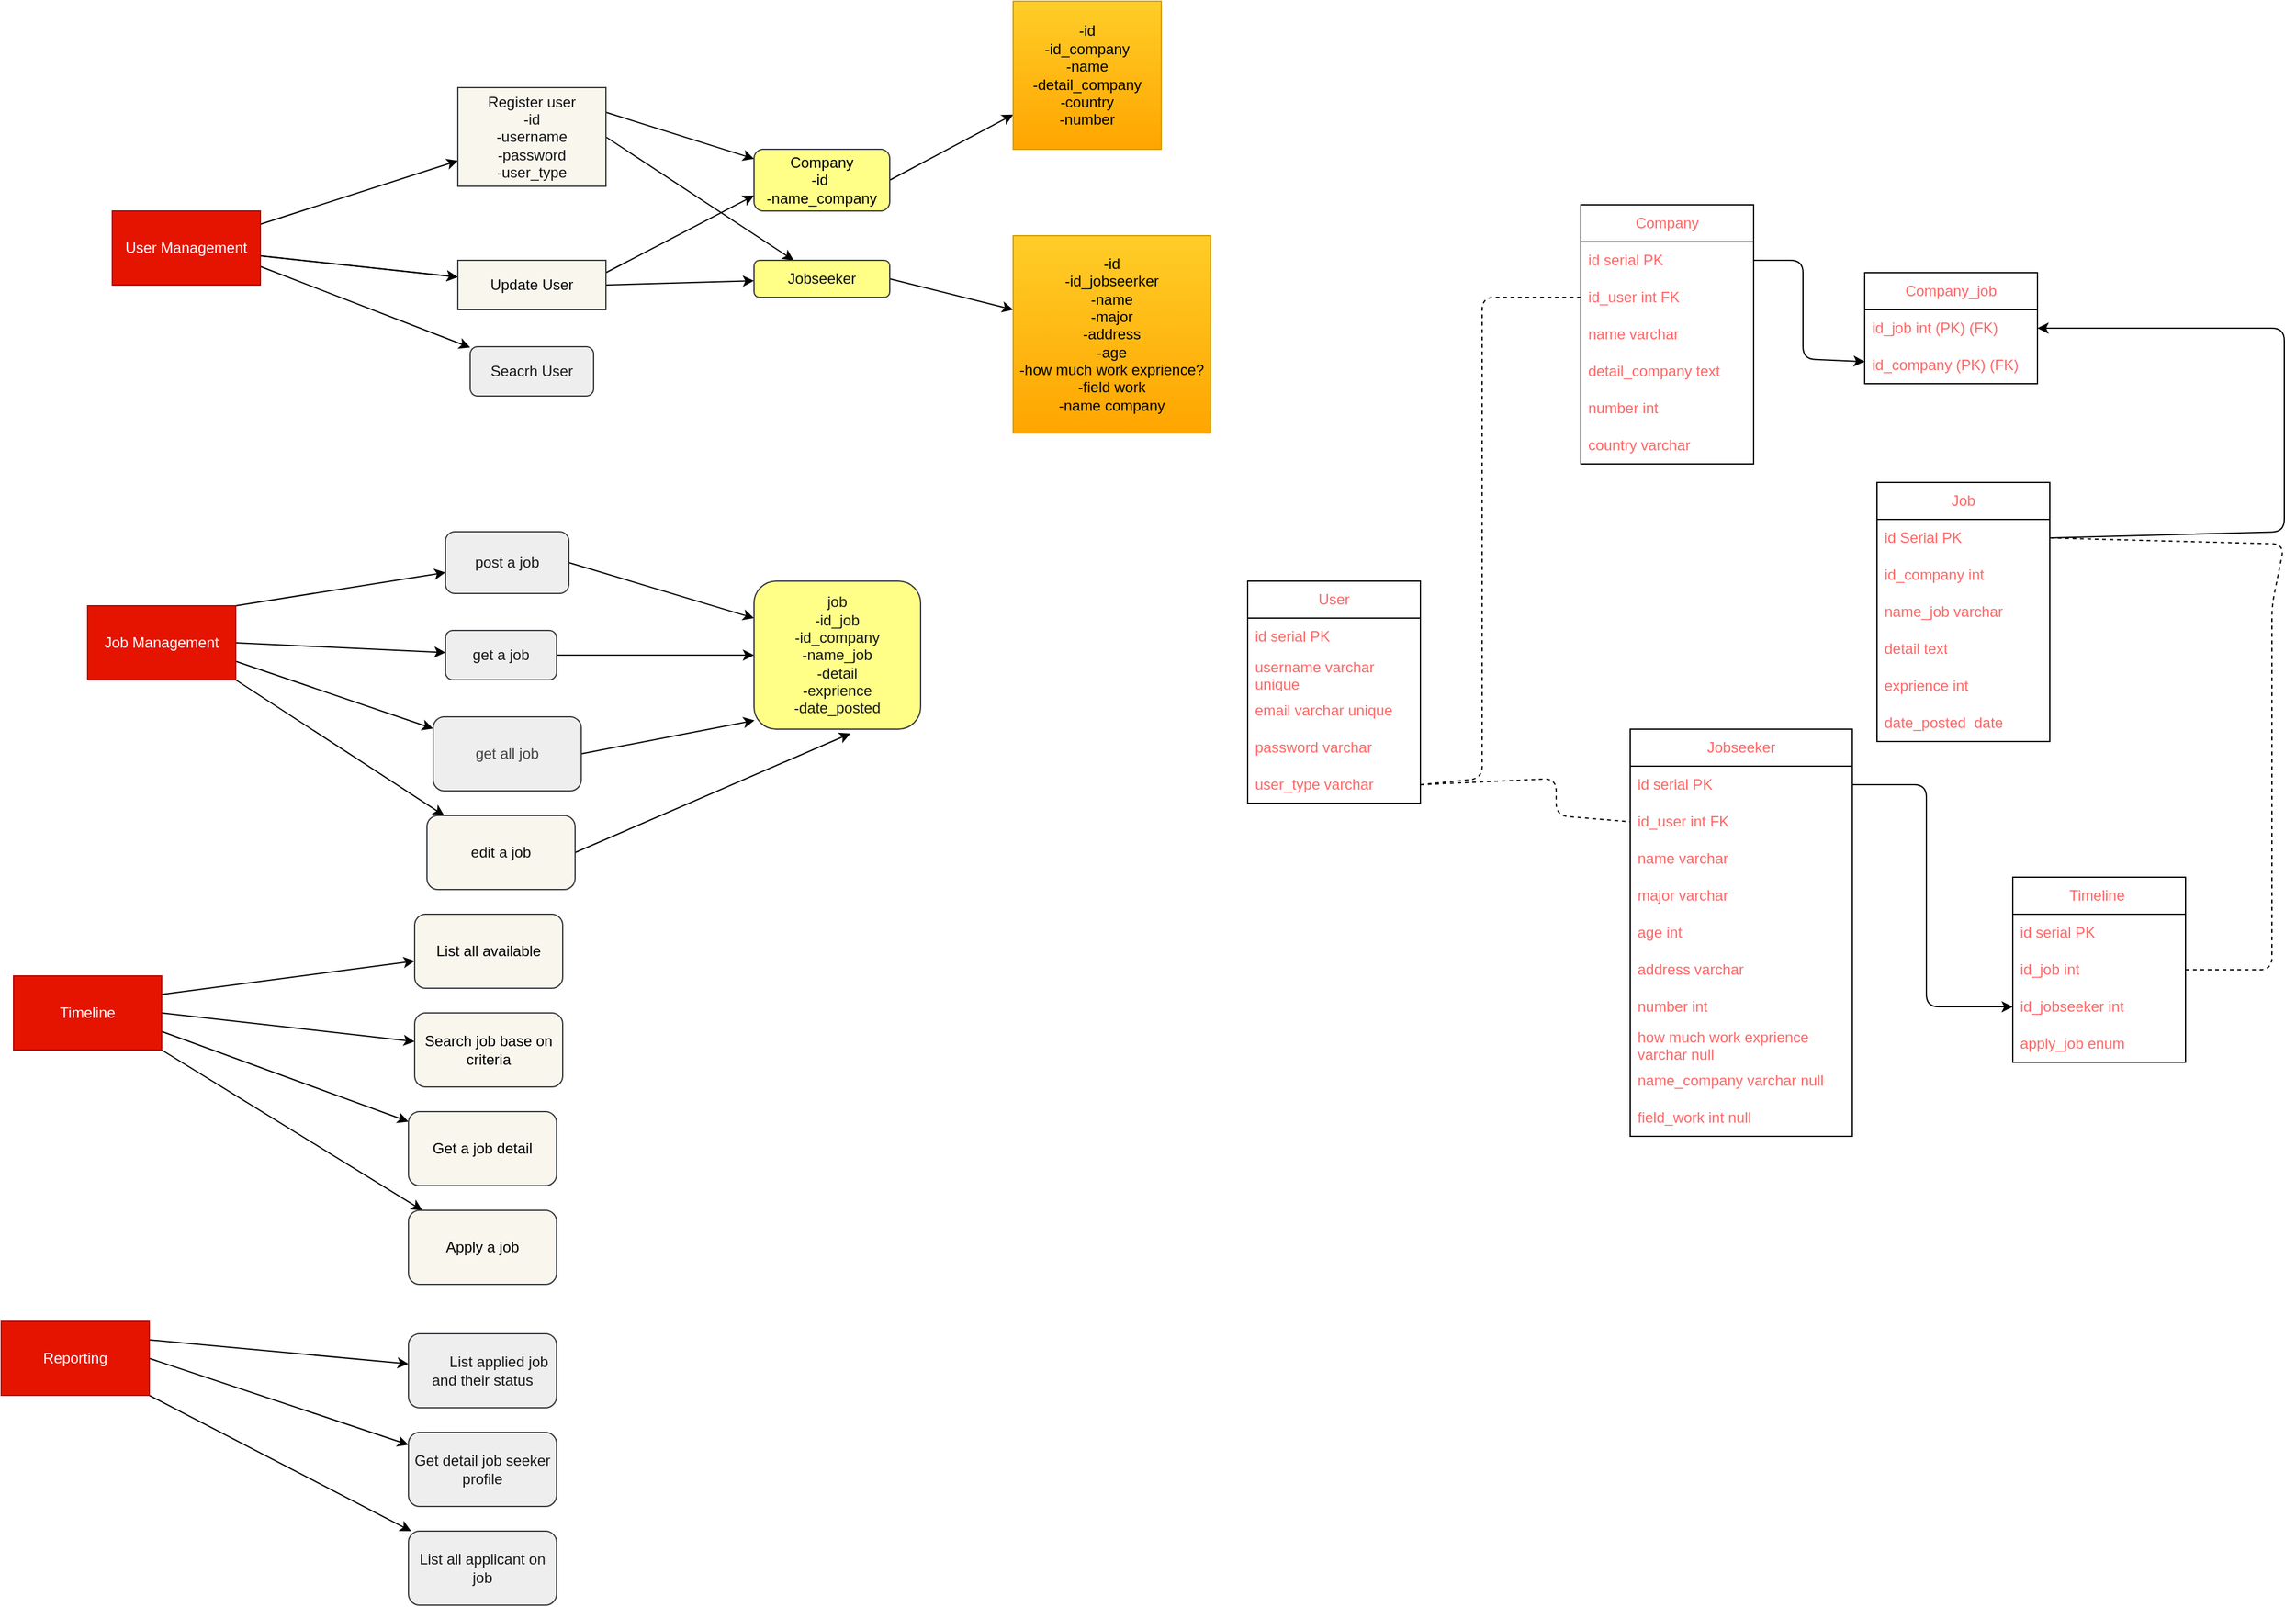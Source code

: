 <mxfile>
    <diagram id="_QXiztLUNRp9mvwlI6mV" name="Page-1">
        <mxGraphModel dx="1378" dy="757" grid="1" gridSize="10" guides="1" tooltips="1" connect="1" arrows="1" fold="1" page="1" pageScale="1" pageWidth="850" pageHeight="1100" math="0" shadow="0">
            <root>
                <mxCell id="0"/>
                <mxCell id="1" parent="0"/>
                <mxCell id="6" value="" style="edgeStyle=none;html=1;" edge="1" parent="1" source="2" target="5">
                    <mxGeometry relative="1" as="geometry"/>
                </mxCell>
                <mxCell id="8" value="" style="edgeStyle=none;html=1;" edge="1" parent="1" source="2" target="7">
                    <mxGeometry relative="1" as="geometry"/>
                </mxCell>
                <mxCell id="10" value="" style="edgeStyle=none;html=1;" edge="1" parent="1" source="2" target="7">
                    <mxGeometry relative="1" as="geometry"/>
                </mxCell>
                <mxCell id="11" style="edgeStyle=none;html=1;exitX=1;exitY=0.75;exitDx=0;exitDy=0;" edge="1" parent="1" source="2" target="12">
                    <mxGeometry relative="1" as="geometry">
                        <mxPoint x="510" y="370" as="targetPoint"/>
                    </mxGeometry>
                </mxCell>
                <mxCell id="2" value="User Management" style="rounded=0;whiteSpace=wrap;html=1;fillColor=#e51400;fontColor=#ffffff;strokeColor=#B20000;" vertex="1" parent="1">
                    <mxGeometry x="180" y="190" width="120" height="60" as="geometry"/>
                </mxCell>
                <mxCell id="42" style="edgeStyle=none;html=1;exitX=1;exitY=0.25;exitDx=0;exitDy=0;fontColor=#181616;verticalAlign=top;" edge="1" parent="1" source="5" target="44">
                    <mxGeometry relative="1" as="geometry">
                        <mxPoint x="710" y="81.111" as="targetPoint"/>
                    </mxGeometry>
                </mxCell>
                <mxCell id="45" style="edgeStyle=none;html=1;exitX=1;exitY=0.5;exitDx=0;exitDy=0;fontColor=#181616;" edge="1" parent="1" source="5" target="46">
                    <mxGeometry relative="1" as="geometry">
                        <mxPoint x="690" y="130.167" as="targetPoint"/>
                    </mxGeometry>
                </mxCell>
                <mxCell id="5" value="&lt;font color=&quot;#141414&quot;&gt;Register user&lt;br&gt;-id&lt;br&gt;-username&lt;br&gt;-password&lt;br&gt;-user_type&lt;br&gt;&lt;/font&gt;" style="whiteSpace=wrap;html=1;fillColor=#f9f7ed;strokeColor=#36393d;rounded=0;" vertex="1" parent="1">
                    <mxGeometry x="460" y="90" width="120" height="80" as="geometry"/>
                </mxCell>
                <mxCell id="48" style="edgeStyle=none;html=1;exitX=1;exitY=0.25;exitDx=0;exitDy=0;entryX=0;entryY=0.75;entryDx=0;entryDy=0;fontColor=#0F0F0F;" edge="1" parent="1" source="7" target="44">
                    <mxGeometry relative="1" as="geometry"/>
                </mxCell>
                <mxCell id="49" style="edgeStyle=none;html=1;exitX=1;exitY=0.5;exitDx=0;exitDy=0;fontColor=#0F0F0F;" edge="1" parent="1" source="7" target="46">
                    <mxGeometry relative="1" as="geometry"/>
                </mxCell>
                <mxCell id="7" value="&lt;font color=&quot;#0a0a0a&quot;&gt;Update User&lt;/font&gt;" style="whiteSpace=wrap;html=1;fillColor=#f9f7ed;strokeColor=#36393d;rounded=0;" vertex="1" parent="1">
                    <mxGeometry x="460" y="230" width="120" height="40" as="geometry"/>
                </mxCell>
                <mxCell id="12" value="Seacrh User" style="rounded=1;whiteSpace=wrap;html=1;fillColor=#eeeeee;strokeColor=#36393d;fontColor=#1c1717;" vertex="1" parent="1">
                    <mxGeometry x="470" y="300" width="100" height="40" as="geometry"/>
                </mxCell>
                <mxCell id="18" style="edgeStyle=none;html=1;exitX=1;exitY=0;exitDx=0;exitDy=0;fontColor=#1c1717;" edge="1" parent="1" source="15" target="19">
                    <mxGeometry relative="1" as="geometry">
                        <mxPoint x="450" y="470" as="targetPoint"/>
                    </mxGeometry>
                </mxCell>
                <mxCell id="20" style="edgeStyle=none;html=1;exitX=1;exitY=0.5;exitDx=0;exitDy=0;fontColor=#1b1818;" edge="1" parent="1" source="15" target="21">
                    <mxGeometry relative="1" as="geometry">
                        <mxPoint x="480" y="550" as="targetPoint"/>
                    </mxGeometry>
                </mxCell>
                <mxCell id="22" style="edgeStyle=none;html=1;exitX=1;exitY=0.75;exitDx=0;exitDy=0;fontColor=#181616;" edge="1" parent="1" source="15" target="23">
                    <mxGeometry relative="1" as="geometry">
                        <mxPoint x="450" y="610" as="targetPoint"/>
                    </mxGeometry>
                </mxCell>
                <mxCell id="24" style="edgeStyle=none;html=1;exitX=1;exitY=1;exitDx=0;exitDy=0;fontColor=#454545;" edge="1" parent="1" source="15" target="25">
                    <mxGeometry relative="1" as="geometry">
                        <mxPoint x="440" y="700" as="targetPoint"/>
                    </mxGeometry>
                </mxCell>
                <mxCell id="15" value="Job Management" style="rounded=0;whiteSpace=wrap;html=1;fontColor=#ffffff;fillColor=#e51400;strokeColor=#B20000;" vertex="1" parent="1">
                    <mxGeometry x="160" y="510" width="120" height="60" as="geometry"/>
                </mxCell>
                <mxCell id="26" style="edgeStyle=none;html=1;exitX=1;exitY=0.25;exitDx=0;exitDy=0;fontColor=#0F0F0F;" edge="1" parent="1" source="16" target="27">
                    <mxGeometry relative="1" as="geometry">
                        <mxPoint x="400" y="790" as="targetPoint"/>
                    </mxGeometry>
                </mxCell>
                <mxCell id="28" style="edgeStyle=none;html=1;exitX=1;exitY=0.5;exitDx=0;exitDy=0;fontColor=#0F0F0F;" edge="1" parent="1" source="16" target="29">
                    <mxGeometry relative="1" as="geometry">
                        <mxPoint x="430" y="860" as="targetPoint"/>
                    </mxGeometry>
                </mxCell>
                <mxCell id="30" style="edgeStyle=none;html=1;exitX=1;exitY=0.75;exitDx=0;exitDy=0;fontColor=#0F0F0F;" edge="1" parent="1" source="16" target="32">
                    <mxGeometry relative="1" as="geometry">
                        <mxPoint x="440" y="950" as="targetPoint"/>
                    </mxGeometry>
                </mxCell>
                <mxCell id="33" style="edgeStyle=none;html=1;exitX=1;exitY=1;exitDx=0;exitDy=0;fontColor=#0F0F0F;" edge="1" parent="1" source="16" target="34">
                    <mxGeometry relative="1" as="geometry">
                        <mxPoint x="410" y="1020" as="targetPoint"/>
                    </mxGeometry>
                </mxCell>
                <mxCell id="16" value="Timeline&lt;br&gt;" style="rounded=0;whiteSpace=wrap;html=1;fontColor=#ffffff;fillColor=#e51400;strokeColor=#B20000;" vertex="1" parent="1">
                    <mxGeometry x="100" y="810" width="120" height="60" as="geometry"/>
                </mxCell>
                <mxCell id="35" style="edgeStyle=none;html=1;exitX=1;exitY=0.25;exitDx=0;exitDy=0;fontColor=#000000;" edge="1" parent="1" source="17" target="36">
                    <mxGeometry relative="1" as="geometry">
                        <mxPoint x="430" y="1110" as="targetPoint"/>
                    </mxGeometry>
                </mxCell>
                <mxCell id="37" style="edgeStyle=none;html=1;exitX=1;exitY=0.5;exitDx=0;exitDy=0;fontColor=#000000;" edge="1" parent="1" source="17" target="38">
                    <mxGeometry relative="1" as="geometry">
                        <mxPoint x="420" y="1200.0" as="targetPoint"/>
                    </mxGeometry>
                </mxCell>
                <mxCell id="39" style="edgeStyle=none;html=1;exitX=1;exitY=1;exitDx=0;exitDy=0;fontColor=#000000;" edge="1" parent="1" source="17" target="40">
                    <mxGeometry relative="1" as="geometry">
                        <mxPoint x="410" y="1270.0" as="targetPoint"/>
                    </mxGeometry>
                </mxCell>
                <mxCell id="17" value="Reporting" style="rounded=0;whiteSpace=wrap;html=1;fontColor=#ffffff;fillColor=#e51400;strokeColor=#B20000;" vertex="1" parent="1">
                    <mxGeometry x="90" y="1090" width="120" height="60" as="geometry"/>
                </mxCell>
                <mxCell id="59" style="edgeStyle=none;html=1;exitX=1;exitY=0.5;exitDx=0;exitDy=0;entryX=0;entryY=0.25;entryDx=0;entryDy=0;fontColor=#171717;" edge="1" parent="1" source="19" target="58">
                    <mxGeometry relative="1" as="geometry"/>
                </mxCell>
                <mxCell id="19" value="post a job" style="rounded=1;whiteSpace=wrap;html=1;fillColor=#eeeeee;strokeColor=#36393d;fontColor=#1b1818;" vertex="1" parent="1">
                    <mxGeometry x="450" y="450" width="100" height="50" as="geometry"/>
                </mxCell>
                <mxCell id="60" style="edgeStyle=none;html=1;exitX=1;exitY=0.5;exitDx=0;exitDy=0;fontColor=#171717;" edge="1" parent="1" source="21" target="58">
                    <mxGeometry relative="1" as="geometry"/>
                </mxCell>
                <mxCell id="21" value="get a job" style="rounded=1;whiteSpace=wrap;html=1;fillColor=#eeeeee;strokeColor=#36393d;fontColor=#181616;" vertex="1" parent="1">
                    <mxGeometry x="450" y="530" width="90" height="40" as="geometry"/>
                </mxCell>
                <mxCell id="61" style="edgeStyle=none;html=1;exitX=1;exitY=0.5;exitDx=0;exitDy=0;entryX=0.003;entryY=0.941;entryDx=0;entryDy=0;entryPerimeter=0;fontColor=#171717;" edge="1" parent="1" source="23" target="58">
                    <mxGeometry relative="1" as="geometry"/>
                </mxCell>
                <mxCell id="23" value="&lt;font color=&quot;#454545&quot;&gt;get all job&lt;/font&gt;" style="rounded=1;whiteSpace=wrap;html=1;fillColor=#eeeeee;strokeColor=#36393d;" vertex="1" parent="1">
                    <mxGeometry x="440" y="600" width="120" height="60" as="geometry"/>
                </mxCell>
                <mxCell id="62" style="edgeStyle=none;html=1;exitX=1;exitY=0.5;exitDx=0;exitDy=0;entryX=0.579;entryY=1.029;entryDx=0;entryDy=0;entryPerimeter=0;fontColor=#171717;" edge="1" parent="1" source="25" target="58">
                    <mxGeometry relative="1" as="geometry"/>
                </mxCell>
                <mxCell id="25" value="edit a job" style="rounded=1;whiteSpace=wrap;html=1;fillColor=#f9f7ed;strokeColor=#36393d;fontColor=#0F0F0F;" vertex="1" parent="1">
                    <mxGeometry x="435" y="680" width="120" height="60" as="geometry"/>
                </mxCell>
                <mxCell id="27" value="List all available&lt;br&gt;" style="rounded=1;whiteSpace=wrap;html=1;fillColor=#f9f7ed;strokeColor=#36393d;fontColor=#000000;" vertex="1" parent="1">
                    <mxGeometry x="425" y="760" width="120" height="60" as="geometry"/>
                </mxCell>
                <mxCell id="29" value="Search job base on criteria" style="rounded=1;whiteSpace=wrap;html=1;fillColor=#f9f7ed;strokeColor=#36393d;fontColor=#000000;" vertex="1" parent="1">
                    <mxGeometry x="425" y="840" width="120" height="60" as="geometry"/>
                </mxCell>
                <mxCell id="32" value="Get a job detail" style="rounded=1;whiteSpace=wrap;html=1;fillColor=#f9f7ed;strokeColor=#36393d;fontColor=#000000;" vertex="1" parent="1">
                    <mxGeometry x="420" y="920" width="120" height="60" as="geometry"/>
                </mxCell>
                <mxCell id="34" value="Apply a job" style="rounded=1;whiteSpace=wrap;html=1;fillColor=#f9f7ed;strokeColor=#36393d;fontColor=#000000;" vertex="1" parent="1">
                    <mxGeometry x="420" y="1000" width="120" height="60" as="geometry"/>
                </mxCell>
                <mxCell id="36" value="&lt;span style=&quot;white-space: pre;&quot;&gt;&#9;&lt;/span&gt;List applied job and their status" style="rounded=1;whiteSpace=wrap;html=1;fillColor=#eeeeee;strokeColor=#36393d;fontColor=#181616;" vertex="1" parent="1">
                    <mxGeometry x="420" y="1100" width="120" height="60" as="geometry"/>
                </mxCell>
                <mxCell id="38" value="Get detail job seeker profile" style="rounded=1;whiteSpace=wrap;html=1;fillColor=#eeeeee;strokeColor=#36393d;fontColor=#181616;" vertex="1" parent="1">
                    <mxGeometry x="420" y="1180.0" width="120" height="60" as="geometry"/>
                </mxCell>
                <mxCell id="40" value="List all applicant on job" style="rounded=1;whiteSpace=wrap;html=1;fillColor=#eeeeee;strokeColor=#36393d;fontColor=#181616;" vertex="1" parent="1">
                    <mxGeometry x="420" y="1260.0" width="120" height="60" as="geometry"/>
                </mxCell>
                <mxCell id="50" style="edgeStyle=none;html=1;exitX=1;exitY=0.5;exitDx=0;exitDy=0;fontColor=#0F0F0F;" edge="1" parent="1" source="44" target="51">
                    <mxGeometry relative="1" as="geometry">
                        <mxPoint x="900" y="130" as="targetPoint"/>
                    </mxGeometry>
                </mxCell>
                <mxCell id="44" value="&lt;font color=&quot;#000000&quot;&gt;Company&lt;br&gt;-id&amp;nbsp;&lt;br&gt;-name_company&lt;br&gt;&lt;/font&gt;" style="rounded=1;whiteSpace=wrap;html=1;fillColor=#ffff88;strokeColor=#36393d;" vertex="1" parent="1">
                    <mxGeometry x="700" y="140" width="110" height="50" as="geometry"/>
                </mxCell>
                <mxCell id="52" style="edgeStyle=none;html=1;exitX=1;exitY=0.5;exitDx=0;exitDy=0;fontColor=#0F0F0F;" edge="1" parent="1" source="46" target="53">
                    <mxGeometry relative="1" as="geometry">
                        <mxPoint x="900" y="250" as="targetPoint"/>
                    </mxGeometry>
                </mxCell>
                <mxCell id="46" value="&lt;font color=&quot;#0f0f0f&quot;&gt;Jobseeker&lt;/font&gt;" style="rounded=1;whiteSpace=wrap;html=1;fillColor=#ffff88;strokeColor=#36393d;" vertex="1" parent="1">
                    <mxGeometry x="700" y="230" width="110" height="30" as="geometry"/>
                </mxCell>
                <mxCell id="51" value="-id&lt;br&gt;-id_company&lt;br&gt;-name&lt;br&gt;-detail_company&lt;br&gt;-country&lt;br&gt;-number" style="whiteSpace=wrap;html=1;aspect=fixed;fillColor=#ffcd28;strokeColor=#d79b00;gradientColor=#ffa500;" vertex="1" parent="1">
                    <mxGeometry x="910" y="20" width="120" height="120" as="geometry"/>
                </mxCell>
                <mxCell id="53" value="-id&lt;br&gt;-id_jobseerker&lt;br&gt;-name&lt;br&gt;-major&lt;br&gt;-address&lt;br&gt;-age&lt;br&gt;-how much work exprience?&lt;br&gt;-field work&lt;br&gt;-name company" style="whiteSpace=wrap;html=1;aspect=fixed;fillColor=#ffcd28;gradientColor=#ffa500;strokeColor=#d79b00;" vertex="1" parent="1">
                    <mxGeometry x="910" y="210" width="160" height="160" as="geometry"/>
                </mxCell>
                <mxCell id="58" value="&lt;font color=&quot;#171717&quot;&gt;job&lt;br&gt;-id_job&lt;br&gt;-id_company&lt;br&gt;-name_job&lt;br&gt;-detail&lt;br&gt;-exprience&lt;br&gt;-date_posted&lt;br&gt;&lt;/font&gt;" style="rounded=1;whiteSpace=wrap;html=1;fillColor=#ffff88;strokeColor=#36393d;" vertex="1" parent="1">
                    <mxGeometry x="700" y="490" width="135" height="120" as="geometry"/>
                </mxCell>
                <mxCell id="71" value="User" style="swimlane;fontStyle=0;childLayout=stackLayout;horizontal=1;startSize=30;horizontalStack=0;resizeParent=1;resizeParentMax=0;resizeLast=0;collapsible=1;marginBottom=0;whiteSpace=wrap;html=1;fontColor=#FF6666;" vertex="1" parent="1">
                    <mxGeometry x="1100" y="490" width="140" height="180" as="geometry"/>
                </mxCell>
                <mxCell id="72" value="id serial PK" style="text;strokeColor=none;fillColor=none;align=left;verticalAlign=middle;spacingLeft=4;spacingRight=4;overflow=hidden;points=[[0,0.5],[1,0.5]];portConstraint=eastwest;rotatable=0;whiteSpace=wrap;html=1;fontColor=#FF6666;" vertex="1" parent="71">
                    <mxGeometry y="30" width="140" height="30" as="geometry"/>
                </mxCell>
                <mxCell id="73" value="username varchar unique" style="text;strokeColor=none;fillColor=none;align=left;verticalAlign=middle;spacingLeft=4;spacingRight=4;overflow=hidden;points=[[0,0.5],[1,0.5]];portConstraint=eastwest;rotatable=0;whiteSpace=wrap;html=1;fontColor=#FF6666;" vertex="1" parent="71">
                    <mxGeometry y="60" width="140" height="30" as="geometry"/>
                </mxCell>
                <mxCell id="125" value="email varchar unique" style="text;strokeColor=none;fillColor=none;align=left;verticalAlign=middle;spacingLeft=4;spacingRight=4;overflow=hidden;points=[[0,0.5],[1,0.5]];portConstraint=eastwest;rotatable=0;whiteSpace=wrap;html=1;fontColor=#FF6666;" vertex="1" parent="71">
                    <mxGeometry y="90" width="140" height="30" as="geometry"/>
                </mxCell>
                <mxCell id="74" value="password varchar" style="text;strokeColor=none;fillColor=none;align=left;verticalAlign=middle;spacingLeft=4;spacingRight=4;overflow=hidden;points=[[0,0.5],[1,0.5]];portConstraint=eastwest;rotatable=0;whiteSpace=wrap;html=1;fontColor=#FF6666;" vertex="1" parent="71">
                    <mxGeometry y="120" width="140" height="30" as="geometry"/>
                </mxCell>
                <mxCell id="76" value="user_type varchar" style="text;strokeColor=none;fillColor=none;align=left;verticalAlign=middle;spacingLeft=4;spacingRight=4;overflow=hidden;points=[[0,0.5],[1,0.5]];portConstraint=eastwest;rotatable=0;whiteSpace=wrap;html=1;fontColor=#FF6666;" vertex="1" parent="71">
                    <mxGeometry y="150" width="140" height="30" as="geometry"/>
                </mxCell>
                <mxCell id="77" value="Company" style="swimlane;fontStyle=0;childLayout=stackLayout;horizontal=1;startSize=30;horizontalStack=0;resizeParent=1;resizeParentMax=0;resizeLast=0;collapsible=1;marginBottom=0;whiteSpace=wrap;html=1;fontColor=#FF6666;" vertex="1" parent="1">
                    <mxGeometry x="1370" y="185" width="140" height="210" as="geometry"/>
                </mxCell>
                <mxCell id="78" value="id serial PK" style="text;strokeColor=none;fillColor=none;align=left;verticalAlign=middle;spacingLeft=4;spacingRight=4;overflow=hidden;points=[[0,0.5],[1,0.5]];portConstraint=eastwest;rotatable=0;whiteSpace=wrap;html=1;fontColor=#FF6666;" vertex="1" parent="77">
                    <mxGeometry y="30" width="140" height="30" as="geometry"/>
                </mxCell>
                <mxCell id="79" value="id_user int FK" style="text;strokeColor=none;fillColor=none;align=left;verticalAlign=middle;spacingLeft=4;spacingRight=4;overflow=hidden;points=[[0,0.5],[1,0.5]];portConstraint=eastwest;rotatable=0;whiteSpace=wrap;html=1;fontColor=#FF6666;" vertex="1" parent="77">
                    <mxGeometry y="60" width="140" height="30" as="geometry"/>
                </mxCell>
                <mxCell id="81" value="name varchar" style="text;strokeColor=none;fillColor=none;align=left;verticalAlign=middle;spacingLeft=4;spacingRight=4;overflow=hidden;points=[[0,0.5],[1,0.5]];portConstraint=eastwest;rotatable=0;whiteSpace=wrap;html=1;fontColor=#FF6666;" vertex="1" parent="77">
                    <mxGeometry y="90" width="140" height="30" as="geometry"/>
                </mxCell>
                <mxCell id="82" value="detail_company text" style="text;strokeColor=none;fillColor=none;align=left;verticalAlign=middle;spacingLeft=4;spacingRight=4;overflow=hidden;points=[[0,0.5],[1,0.5]];portConstraint=eastwest;rotatable=0;whiteSpace=wrap;html=1;fontColor=#FF6666;" vertex="1" parent="77">
                    <mxGeometry y="120" width="140" height="30" as="geometry"/>
                </mxCell>
                <mxCell id="83" value="number int" style="text;strokeColor=none;fillColor=none;align=left;verticalAlign=middle;spacingLeft=4;spacingRight=4;overflow=hidden;points=[[0,0.5],[1,0.5]];portConstraint=eastwest;rotatable=0;whiteSpace=wrap;html=1;fontColor=#FF6666;" vertex="1" parent="77">
                    <mxGeometry y="150" width="140" height="30" as="geometry"/>
                </mxCell>
                <mxCell id="80" value="country varchar" style="text;strokeColor=none;fillColor=none;align=left;verticalAlign=middle;spacingLeft=4;spacingRight=4;overflow=hidden;points=[[0,0.5],[1,0.5]];portConstraint=eastwest;rotatable=0;whiteSpace=wrap;html=1;fontColor=#FF6666;" vertex="1" parent="77">
                    <mxGeometry y="180" width="140" height="30" as="geometry"/>
                </mxCell>
                <mxCell id="84" value="Jobseeker" style="swimlane;fontStyle=0;childLayout=stackLayout;horizontal=1;startSize=30;horizontalStack=0;resizeParent=1;resizeParentMax=0;resizeLast=0;collapsible=1;marginBottom=0;whiteSpace=wrap;html=1;fontColor=#FF6666;" vertex="1" parent="1">
                    <mxGeometry x="1410" y="610" width="180" height="330" as="geometry"/>
                </mxCell>
                <mxCell id="85" value="id serial PK" style="text;strokeColor=none;fillColor=none;align=left;verticalAlign=middle;spacingLeft=4;spacingRight=4;overflow=hidden;points=[[0,0.5],[1,0.5]];portConstraint=eastwest;rotatable=0;whiteSpace=wrap;html=1;fontColor=#FF6666;" vertex="1" parent="84">
                    <mxGeometry y="30" width="180" height="30" as="geometry"/>
                </mxCell>
                <mxCell id="86" value="id_user int FK" style="text;strokeColor=none;fillColor=none;align=left;verticalAlign=middle;spacingLeft=4;spacingRight=4;overflow=hidden;points=[[0,0.5],[1,0.5]];portConstraint=eastwest;rotatable=0;whiteSpace=wrap;html=1;fontColor=#FF6666;" vertex="1" parent="84">
                    <mxGeometry y="60" width="180" height="30" as="geometry"/>
                </mxCell>
                <mxCell id="88" value="name varchar" style="text;strokeColor=none;fillColor=none;align=left;verticalAlign=middle;spacingLeft=4;spacingRight=4;overflow=hidden;points=[[0,0.5],[1,0.5]];portConstraint=eastwest;rotatable=0;whiteSpace=wrap;html=1;fontColor=#FF6666;" vertex="1" parent="84">
                    <mxGeometry y="90" width="180" height="30" as="geometry"/>
                </mxCell>
                <mxCell id="89" value="major varchar" style="text;strokeColor=none;fillColor=none;align=left;verticalAlign=middle;spacingLeft=4;spacingRight=4;overflow=hidden;points=[[0,0.5],[1,0.5]];portConstraint=eastwest;rotatable=0;whiteSpace=wrap;html=1;fontColor=#FF6666;" vertex="1" parent="84">
                    <mxGeometry y="120" width="180" height="30" as="geometry"/>
                </mxCell>
                <mxCell id="90" value="age int" style="text;strokeColor=none;fillColor=none;align=left;verticalAlign=middle;spacingLeft=4;spacingRight=4;overflow=hidden;points=[[0,0.5],[1,0.5]];portConstraint=eastwest;rotatable=0;whiteSpace=wrap;html=1;fontColor=#FF6666;" vertex="1" parent="84">
                    <mxGeometry y="150" width="180" height="30" as="geometry"/>
                </mxCell>
                <mxCell id="87" value="address varchar" style="text;strokeColor=none;fillColor=none;align=left;verticalAlign=middle;spacingLeft=4;spacingRight=4;overflow=hidden;points=[[0,0.5],[1,0.5]];portConstraint=eastwest;rotatable=0;whiteSpace=wrap;html=1;fontColor=#FF6666;" vertex="1" parent="84">
                    <mxGeometry y="180" width="180" height="30" as="geometry"/>
                </mxCell>
                <mxCell id="126" value="number int" style="text;strokeColor=none;fillColor=none;align=left;verticalAlign=middle;spacingLeft=4;spacingRight=4;overflow=hidden;points=[[0,0.5],[1,0.5]];portConstraint=eastwest;rotatable=0;whiteSpace=wrap;html=1;fontColor=#FF6666;" vertex="1" parent="84">
                    <mxGeometry y="210" width="180" height="30" as="geometry"/>
                </mxCell>
                <mxCell id="91" value="how much work exprience varchar null" style="text;strokeColor=none;fillColor=none;align=left;verticalAlign=middle;spacingLeft=4;spacingRight=4;overflow=hidden;points=[[0,0.5],[1,0.5]];portConstraint=eastwest;rotatable=0;whiteSpace=wrap;html=1;fontColor=#FF6666;" vertex="1" parent="84">
                    <mxGeometry y="240" width="180" height="30" as="geometry"/>
                </mxCell>
                <mxCell id="94" value="name_company varchar null" style="text;strokeColor=none;fillColor=none;align=left;verticalAlign=middle;spacingLeft=4;spacingRight=4;overflow=hidden;points=[[0,0.5],[1,0.5]];portConstraint=eastwest;rotatable=0;whiteSpace=wrap;html=1;fontColor=#FF6666;" vertex="1" parent="84">
                    <mxGeometry y="270" width="180" height="30" as="geometry"/>
                </mxCell>
                <mxCell id="92" value="field_work int null" style="text;strokeColor=none;fillColor=none;align=left;verticalAlign=middle;spacingLeft=4;spacingRight=4;overflow=hidden;points=[[0,0.5],[1,0.5]];portConstraint=eastwest;rotatable=0;whiteSpace=wrap;html=1;fontColor=#FF6666;" vertex="1" parent="84">
                    <mxGeometry y="300" width="180" height="30" as="geometry"/>
                </mxCell>
                <mxCell id="95" value="Job" style="swimlane;fontStyle=0;childLayout=stackLayout;horizontal=1;startSize=30;horizontalStack=0;resizeParent=1;resizeParentMax=0;resizeLast=0;collapsible=1;marginBottom=0;whiteSpace=wrap;html=1;fontColor=#FF6666;" vertex="1" parent="1">
                    <mxGeometry x="1610" y="410" width="140" height="210" as="geometry"/>
                </mxCell>
                <mxCell id="96" value="id Serial PK" style="text;strokeColor=none;fillColor=none;align=left;verticalAlign=middle;spacingLeft=4;spacingRight=4;overflow=hidden;points=[[0,0.5],[1,0.5]];portConstraint=eastwest;rotatable=0;whiteSpace=wrap;html=1;fontColor=#FF6666;" vertex="1" parent="95">
                    <mxGeometry y="30" width="140" height="30" as="geometry"/>
                </mxCell>
                <mxCell id="97" value="id_company int" style="text;strokeColor=none;fillColor=none;align=left;verticalAlign=middle;spacingLeft=4;spacingRight=4;overflow=hidden;points=[[0,0.5],[1,0.5]];portConstraint=eastwest;rotatable=0;whiteSpace=wrap;html=1;fontColor=#FF6666;" vertex="1" parent="95">
                    <mxGeometry y="60" width="140" height="30" as="geometry"/>
                </mxCell>
                <mxCell id="98" value="name_job varchar" style="text;strokeColor=none;fillColor=none;align=left;verticalAlign=middle;spacingLeft=4;spacingRight=4;overflow=hidden;points=[[0,0.5],[1,0.5]];portConstraint=eastwest;rotatable=0;whiteSpace=wrap;html=1;fontColor=#FF6666;" vertex="1" parent="95">
                    <mxGeometry y="90" width="140" height="30" as="geometry"/>
                </mxCell>
                <mxCell id="99" value="detail text" style="text;strokeColor=none;fillColor=none;align=left;verticalAlign=middle;spacingLeft=4;spacingRight=4;overflow=hidden;points=[[0,0.5],[1,0.5]];portConstraint=eastwest;rotatable=0;whiteSpace=wrap;html=1;fontColor=#FF6666;" vertex="1" parent="95">
                    <mxGeometry y="120" width="140" height="30" as="geometry"/>
                </mxCell>
                <mxCell id="100" value="exprience int" style="text;strokeColor=none;fillColor=none;align=left;verticalAlign=middle;spacingLeft=4;spacingRight=4;overflow=hidden;points=[[0,0.5],[1,0.5]];portConstraint=eastwest;rotatable=0;whiteSpace=wrap;html=1;fontColor=#FF6666;" vertex="1" parent="95">
                    <mxGeometry y="150" width="140" height="30" as="geometry"/>
                </mxCell>
                <mxCell id="101" value="date_posted&amp;nbsp; date" style="text;strokeColor=none;fillColor=none;align=left;verticalAlign=middle;spacingLeft=4;spacingRight=4;overflow=hidden;points=[[0,0.5],[1,0.5]];portConstraint=eastwest;rotatable=0;whiteSpace=wrap;html=1;fontColor=#FF6666;" vertex="1" parent="95">
                    <mxGeometry y="180" width="140" height="30" as="geometry"/>
                </mxCell>
                <mxCell id="105" value="" style="endArrow=none;dashed=1;html=1;fontColor=#FF6666;entryX=0;entryY=0.5;entryDx=0;entryDy=0;exitX=1;exitY=0.5;exitDx=0;exitDy=0;" edge="1" parent="1" source="76" target="79">
                    <mxGeometry width="50" height="50" relative="1" as="geometry">
                        <mxPoint x="1230" y="580" as="sourcePoint"/>
                        <mxPoint x="1320" y="580" as="targetPoint"/>
                        <Array as="points">
                            <mxPoint x="1290" y="650"/>
                            <mxPoint x="1290" y="260"/>
                        </Array>
                    </mxGeometry>
                </mxCell>
                <mxCell id="106" value="" style="endArrow=none;dashed=1;html=1;fontColor=#FF6666;exitX=1;exitY=0.5;exitDx=0;exitDy=0;entryX=0;entryY=0.5;entryDx=0;entryDy=0;" edge="1" parent="1" source="76" target="86">
                    <mxGeometry width="50" height="50" relative="1" as="geometry">
                        <mxPoint x="1230" y="580" as="sourcePoint"/>
                        <mxPoint x="1340" y="700" as="targetPoint"/>
                        <Array as="points">
                            <mxPoint x="1350" y="650"/>
                            <mxPoint x="1350" y="680"/>
                        </Array>
                    </mxGeometry>
                </mxCell>
                <mxCell id="108" value="Timeline&amp;nbsp;" style="swimlane;fontStyle=0;childLayout=stackLayout;horizontal=1;startSize=30;horizontalStack=0;resizeParent=1;resizeParentMax=0;resizeLast=0;collapsible=1;marginBottom=0;whiteSpace=wrap;html=1;fontColor=#FF6666;" vertex="1" parent="1">
                    <mxGeometry x="1720" y="730" width="140" height="150" as="geometry"/>
                </mxCell>
                <mxCell id="109" value="id serial PK" style="text;strokeColor=none;fillColor=none;align=left;verticalAlign=middle;spacingLeft=4;spacingRight=4;overflow=hidden;points=[[0,0.5],[1,0.5]];portConstraint=eastwest;rotatable=0;whiteSpace=wrap;html=1;fontColor=#FF6666;" vertex="1" parent="108">
                    <mxGeometry y="30" width="140" height="30" as="geometry"/>
                </mxCell>
                <mxCell id="110" value="id_job int" style="text;strokeColor=none;fillColor=none;align=left;verticalAlign=middle;spacingLeft=4;spacingRight=4;overflow=hidden;points=[[0,0.5],[1,0.5]];portConstraint=eastwest;rotatable=0;whiteSpace=wrap;html=1;fontColor=#FF6666;" vertex="1" parent="108">
                    <mxGeometry y="60" width="140" height="30" as="geometry"/>
                </mxCell>
                <mxCell id="111" value="id_jobseeker int" style="text;strokeColor=none;fillColor=none;align=left;verticalAlign=middle;spacingLeft=4;spacingRight=4;overflow=hidden;points=[[0,0.5],[1,0.5]];portConstraint=eastwest;rotatable=0;whiteSpace=wrap;html=1;fontColor=#FF6666;" vertex="1" parent="108">
                    <mxGeometry y="90" width="140" height="30" as="geometry"/>
                </mxCell>
                <mxCell id="124" value="apply_job enum" style="text;strokeColor=none;fillColor=none;align=left;verticalAlign=middle;spacingLeft=4;spacingRight=4;overflow=hidden;points=[[0,0.5],[1,0.5]];portConstraint=eastwest;rotatable=0;whiteSpace=wrap;html=1;fontColor=#FF6666;" vertex="1" parent="108">
                    <mxGeometry y="120" width="140" height="30" as="geometry"/>
                </mxCell>
                <mxCell id="112" value="" style="endArrow=none;dashed=1;html=1;fontColor=#FF6666;entryX=1;entryY=0.5;entryDx=0;entryDy=0;exitX=1;exitY=0.5;exitDx=0;exitDy=0;" edge="1" parent="1" source="110" target="96">
                    <mxGeometry width="50" height="50" relative="1" as="geometry">
                        <mxPoint x="1820" y="650" as="sourcePoint"/>
                        <mxPoint x="1900" y="460" as="targetPoint"/>
                        <Array as="points">
                            <mxPoint x="1930" y="805"/>
                            <mxPoint x="1930" y="510"/>
                            <mxPoint x="1940" y="460"/>
                        </Array>
                    </mxGeometry>
                </mxCell>
                <mxCell id="116" style="edgeStyle=none;html=1;exitX=1;exitY=0.5;exitDx=0;exitDy=0;entryX=0;entryY=0.5;entryDx=0;entryDy=0;fontColor=#FF6666;" edge="1" parent="1" source="85" target="111">
                    <mxGeometry relative="1" as="geometry">
                        <Array as="points">
                            <mxPoint x="1650" y="655"/>
                            <mxPoint x="1650" y="835"/>
                        </Array>
                    </mxGeometry>
                </mxCell>
                <mxCell id="118" value="Company_job" style="swimlane;fontStyle=0;childLayout=stackLayout;horizontal=1;startSize=30;horizontalStack=0;resizeParent=1;resizeParentMax=0;resizeLast=0;collapsible=1;marginBottom=0;whiteSpace=wrap;html=1;fontColor=#FF6666;" vertex="1" parent="1">
                    <mxGeometry x="1600" y="240" width="140" height="90" as="geometry"/>
                </mxCell>
                <mxCell id="119" value="id_job int (PK) (FK)" style="text;strokeColor=none;fillColor=none;align=left;verticalAlign=middle;spacingLeft=4;spacingRight=4;overflow=hidden;points=[[0,0.5],[1,0.5]];portConstraint=eastwest;rotatable=0;whiteSpace=wrap;html=1;fontColor=#FF6666;" vertex="1" parent="118">
                    <mxGeometry y="30" width="140" height="30" as="geometry"/>
                </mxCell>
                <mxCell id="120" value="id_company (PK) (FK)" style="text;strokeColor=none;fillColor=none;align=left;verticalAlign=middle;spacingLeft=4;spacingRight=4;overflow=hidden;points=[[0,0.5],[1,0.5]];portConstraint=eastwest;rotatable=0;whiteSpace=wrap;html=1;fontColor=#FF6666;" vertex="1" parent="118">
                    <mxGeometry y="60" width="140" height="30" as="geometry"/>
                </mxCell>
                <mxCell id="122" style="edgeStyle=none;html=1;exitX=1;exitY=0.5;exitDx=0;exitDy=0;fontColor=#FF6666;" edge="1" parent="1" source="78" target="120">
                    <mxGeometry relative="1" as="geometry">
                        <Array as="points">
                            <mxPoint x="1550" y="230"/>
                            <mxPoint x="1550" y="310"/>
                        </Array>
                    </mxGeometry>
                </mxCell>
                <mxCell id="123" style="edgeStyle=none;html=1;exitX=1;exitY=0.5;exitDx=0;exitDy=0;entryX=1;entryY=0.5;entryDx=0;entryDy=0;fontColor=#FF6666;" edge="1" parent="1" source="96" target="119">
                    <mxGeometry relative="1" as="geometry">
                        <Array as="points">
                            <mxPoint x="1940" y="450"/>
                            <mxPoint x="1940" y="285"/>
                        </Array>
                    </mxGeometry>
                </mxCell>
            </root>
        </mxGraphModel>
    </diagram>
</mxfile>